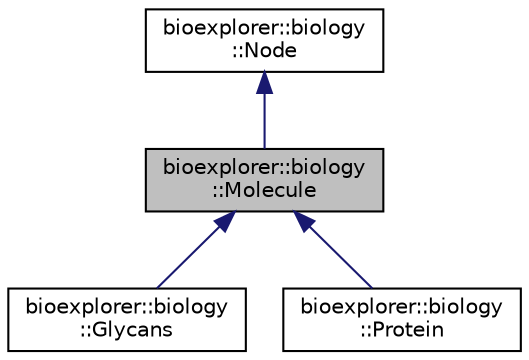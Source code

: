 digraph "bioexplorer::biology::Molecule"
{
 // LATEX_PDF_SIZE
  edge [fontname="Helvetica",fontsize="10",labelfontname="Helvetica",labelfontsize="10"];
  node [fontname="Helvetica",fontsize="10",shape=record];
  Node1 [label="bioexplorer::biology\l::Molecule",height=0.2,width=0.4,color="black", fillcolor="grey75", style="filled", fontcolor="black",tooltip="The Molecule class implements the 3D representation of a molecule. The object also contains metadata ..."];
  Node2 -> Node1 [dir="back",color="midnightblue",fontsize="10",style="solid",fontname="Helvetica"];
  Node2 [label="bioexplorer::biology\l::Node",height=0.2,width=0.4,color="black", fillcolor="white", style="filled",URL="$de/dc0/classbioexplorer_1_1biology_1_1Node.html",tooltip="The Node class."];
  Node1 -> Node3 [dir="back",color="midnightblue",fontsize="10",style="solid",fontname="Helvetica"];
  Node3 [label="bioexplorer::biology\l::Glycans",height=0.2,width=0.4,color="black", fillcolor="white", style="filled",URL="$d0/d3d/classbioexplorer_1_1biology_1_1Glycans.html",tooltip="The Glycans class."];
  Node1 -> Node4 [dir="back",color="midnightblue",fontsize="10",style="solid",fontname="Helvetica"];
  Node4 [label="bioexplorer::biology\l::Protein",height=0.2,width=0.4,color="black", fillcolor="white", style="filled",URL="$db/dba/classbioexplorer_1_1biology_1_1Protein.html",tooltip="The Protein class."];
}
